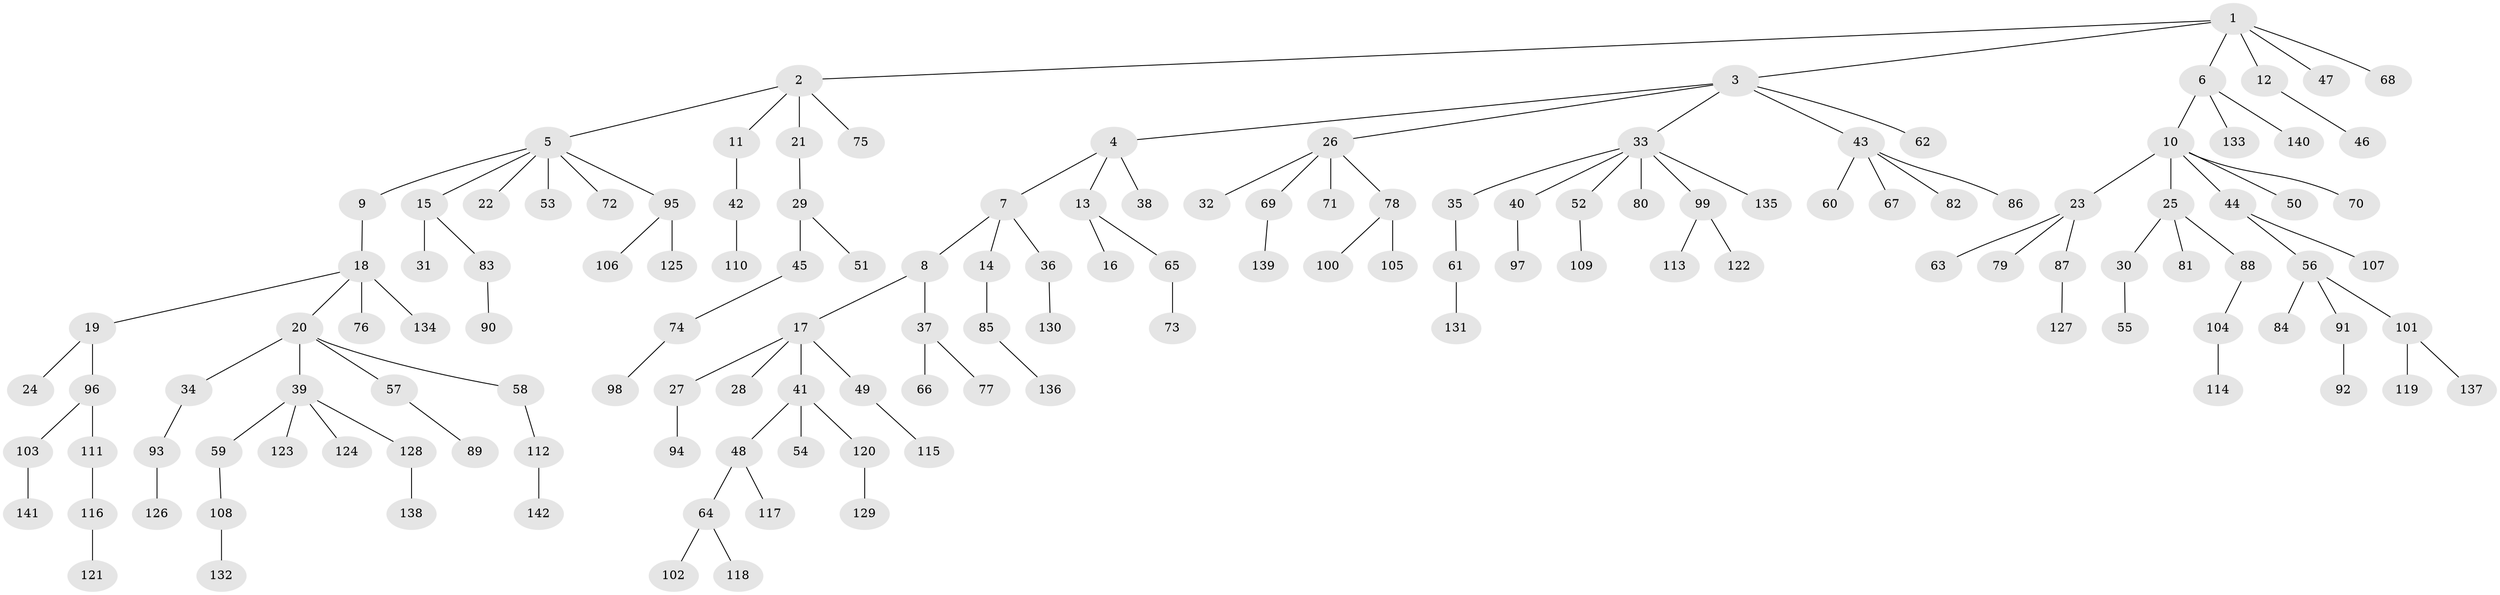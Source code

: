 // Generated by graph-tools (version 1.1) at 2025/53/03/09/25 04:53:25]
// undirected, 142 vertices, 141 edges
graph export_dot {
graph [start="1"]
  node [color=gray90,style=filled];
  1;
  2;
  3;
  4;
  5;
  6;
  7;
  8;
  9;
  10;
  11;
  12;
  13;
  14;
  15;
  16;
  17;
  18;
  19;
  20;
  21;
  22;
  23;
  24;
  25;
  26;
  27;
  28;
  29;
  30;
  31;
  32;
  33;
  34;
  35;
  36;
  37;
  38;
  39;
  40;
  41;
  42;
  43;
  44;
  45;
  46;
  47;
  48;
  49;
  50;
  51;
  52;
  53;
  54;
  55;
  56;
  57;
  58;
  59;
  60;
  61;
  62;
  63;
  64;
  65;
  66;
  67;
  68;
  69;
  70;
  71;
  72;
  73;
  74;
  75;
  76;
  77;
  78;
  79;
  80;
  81;
  82;
  83;
  84;
  85;
  86;
  87;
  88;
  89;
  90;
  91;
  92;
  93;
  94;
  95;
  96;
  97;
  98;
  99;
  100;
  101;
  102;
  103;
  104;
  105;
  106;
  107;
  108;
  109;
  110;
  111;
  112;
  113;
  114;
  115;
  116;
  117;
  118;
  119;
  120;
  121;
  122;
  123;
  124;
  125;
  126;
  127;
  128;
  129;
  130;
  131;
  132;
  133;
  134;
  135;
  136;
  137;
  138;
  139;
  140;
  141;
  142;
  1 -- 2;
  1 -- 3;
  1 -- 6;
  1 -- 12;
  1 -- 47;
  1 -- 68;
  2 -- 5;
  2 -- 11;
  2 -- 21;
  2 -- 75;
  3 -- 4;
  3 -- 26;
  3 -- 33;
  3 -- 43;
  3 -- 62;
  4 -- 7;
  4 -- 13;
  4 -- 38;
  5 -- 9;
  5 -- 15;
  5 -- 22;
  5 -- 53;
  5 -- 72;
  5 -- 95;
  6 -- 10;
  6 -- 133;
  6 -- 140;
  7 -- 8;
  7 -- 14;
  7 -- 36;
  8 -- 17;
  8 -- 37;
  9 -- 18;
  10 -- 23;
  10 -- 25;
  10 -- 44;
  10 -- 50;
  10 -- 70;
  11 -- 42;
  12 -- 46;
  13 -- 16;
  13 -- 65;
  14 -- 85;
  15 -- 31;
  15 -- 83;
  17 -- 27;
  17 -- 28;
  17 -- 41;
  17 -- 49;
  18 -- 19;
  18 -- 20;
  18 -- 76;
  18 -- 134;
  19 -- 24;
  19 -- 96;
  20 -- 34;
  20 -- 39;
  20 -- 57;
  20 -- 58;
  21 -- 29;
  23 -- 63;
  23 -- 79;
  23 -- 87;
  25 -- 30;
  25 -- 81;
  25 -- 88;
  26 -- 32;
  26 -- 69;
  26 -- 71;
  26 -- 78;
  27 -- 94;
  29 -- 45;
  29 -- 51;
  30 -- 55;
  33 -- 35;
  33 -- 40;
  33 -- 52;
  33 -- 80;
  33 -- 99;
  33 -- 135;
  34 -- 93;
  35 -- 61;
  36 -- 130;
  37 -- 66;
  37 -- 77;
  39 -- 59;
  39 -- 123;
  39 -- 124;
  39 -- 128;
  40 -- 97;
  41 -- 48;
  41 -- 54;
  41 -- 120;
  42 -- 110;
  43 -- 60;
  43 -- 67;
  43 -- 82;
  43 -- 86;
  44 -- 56;
  44 -- 107;
  45 -- 74;
  48 -- 64;
  48 -- 117;
  49 -- 115;
  52 -- 109;
  56 -- 84;
  56 -- 91;
  56 -- 101;
  57 -- 89;
  58 -- 112;
  59 -- 108;
  61 -- 131;
  64 -- 102;
  64 -- 118;
  65 -- 73;
  69 -- 139;
  74 -- 98;
  78 -- 100;
  78 -- 105;
  83 -- 90;
  85 -- 136;
  87 -- 127;
  88 -- 104;
  91 -- 92;
  93 -- 126;
  95 -- 106;
  95 -- 125;
  96 -- 103;
  96 -- 111;
  99 -- 113;
  99 -- 122;
  101 -- 119;
  101 -- 137;
  103 -- 141;
  104 -- 114;
  108 -- 132;
  111 -- 116;
  112 -- 142;
  116 -- 121;
  120 -- 129;
  128 -- 138;
}

